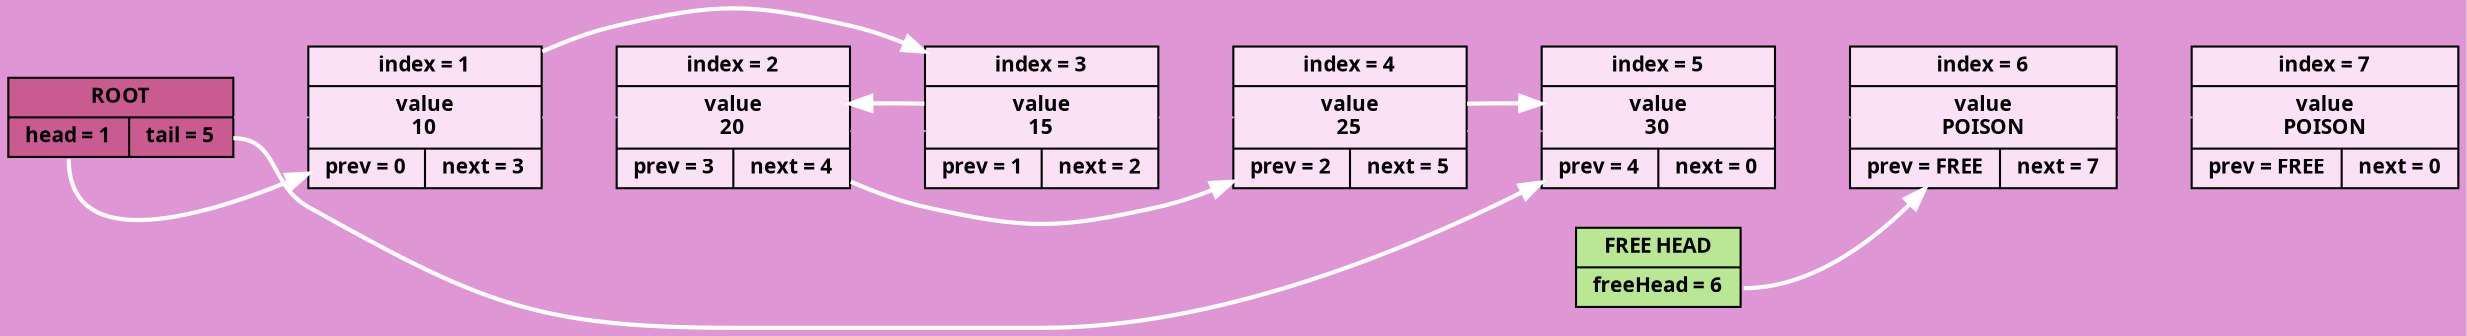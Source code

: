 digraph
{
rankdir = LR;
node[shape = record, color = "#000000", fontname = "Fira Code Bold", fontsize = 10];
bgcolor = "#de97d4";
ROOT[style = "filled", fillcolor = "#c95b90", label = "ROOT|{<head>head = 1|<tail>tail = 5}"];
FREE_HEAD[style = "filled", fillcolor = "#b9e793", label = "FREE HEAD|<freeHead>freeHead = 6"];
CELL_1[style = "filled", fillcolor = "#fae1f6", label = "index = 1|value\n10|{prev = 0|next = 3}"];
CELL_2[style = "filled", fillcolor = "#fae1f6", label = "index = 2|value\n20|{prev = 3|next = 4}"];
CELL_3[style = "filled", fillcolor = "#fae1f6", label = "index = 3|value\n15|{prev = 1|next = 2}"];
CELL_4[style = "filled", fillcolor = "#fae1f6", label = "index = 4|value\n25|{prev = 2|next = 5}"];
CELL_5[style = "filled", fillcolor = "#fae1f6", label = "index = 5|value\n30|{prev = 4|next = 0}"];
CELL_6[style = "filled", fillcolor = "#fae1f6", label = "index = 6|value\nPOISON|{prev = FREE|next = 7}"];
CELL_7[style = "filled", fillcolor = "#fae1f6", label = "index = 7|value\nPOISON|{prev = FREE|next = 0}"];
ROOT->CELL_1->CELL_2->CELL_3->CELL_4->CELL_5->CELL_6->CELL_7 [weight = 1000000000, color = "#de97d4"];
ROOT:head->CELL_1 [style = "bold", color = white];
ROOT:tail->CELL_5 [style = "bold", color = white];
CELL_1->CELL_3->CELL_2->CELL_4->CELL_5[style = "bold", color = white];
FREE_HEAD:freeHead->CELL_6[style = "bold", color = white];
}
